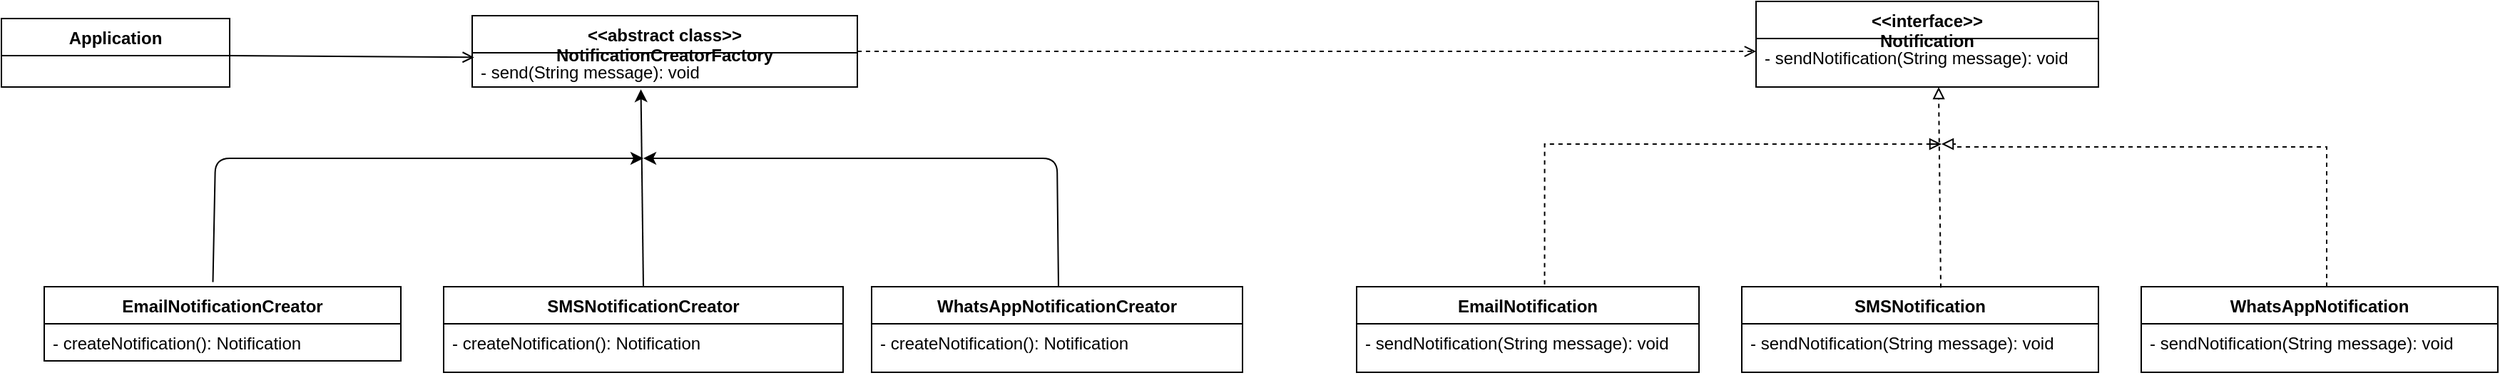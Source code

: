 <mxfile>
    <diagram id="LAPmwr7WQihjiVt8725b" name="Page-1">
        <mxGraphModel dx="1570" dy="563" grid="1" gridSize="10" guides="1" tooltips="1" connect="1" arrows="1" fold="1" page="1" pageScale="1" pageWidth="850" pageHeight="1100" math="0" shadow="0">
            <root>
                <mxCell id="0"/>
                <mxCell id="1" parent="0"/>
                <mxCell id="2" value="EmailNotification" style="swimlane;fontStyle=1;align=center;verticalAlign=top;childLayout=stackLayout;horizontal=1;startSize=26;horizontalStack=0;resizeParent=1;resizeParentMax=0;resizeLast=0;collapsible=1;marginBottom=0;whiteSpace=wrap;html=1;" vertex="1" parent="1">
                    <mxGeometry x="280" y="420" width="240" height="60" as="geometry"/>
                </mxCell>
                <mxCell id="3" value="- sendNotification(String message): void" style="text;strokeColor=none;fillColor=none;align=left;verticalAlign=top;spacingLeft=4;spacingRight=4;overflow=hidden;rotatable=0;points=[[0,0.5],[1,0.5]];portConstraint=eastwest;whiteSpace=wrap;html=1;" vertex="1" parent="2">
                    <mxGeometry y="26" width="240" height="34" as="geometry"/>
                </mxCell>
                <mxCell id="4" value="EmailNotificationCreator" style="swimlane;fontStyle=1;align=center;verticalAlign=top;childLayout=stackLayout;horizontal=1;startSize=26;horizontalStack=0;resizeParent=1;resizeParentMax=0;resizeLast=0;collapsible=1;marginBottom=0;whiteSpace=wrap;html=1;" vertex="1" parent="1">
                    <mxGeometry x="-640" y="420" width="250" height="52" as="geometry"/>
                </mxCell>
                <mxCell id="5" value="- createNotification(): Notification" style="text;strokeColor=none;fillColor=none;align=left;verticalAlign=top;spacingLeft=4;spacingRight=4;overflow=hidden;rotatable=0;points=[[0,0.5],[1,0.5]];portConstraint=eastwest;whiteSpace=wrap;html=1;" vertex="1" parent="4">
                    <mxGeometry y="26" width="250" height="26" as="geometry"/>
                </mxCell>
                <mxCell id="6" value="SMSNotification" style="swimlane;fontStyle=1;align=center;verticalAlign=top;childLayout=stackLayout;horizontal=1;startSize=26;horizontalStack=0;resizeParent=1;resizeParentMax=0;resizeLast=0;collapsible=1;marginBottom=0;whiteSpace=wrap;html=1;" vertex="1" parent="1">
                    <mxGeometry x="550" y="420" width="250" height="60" as="geometry"/>
                </mxCell>
                <mxCell id="7" value="- sendNotification(String message): void" style="text;strokeColor=none;fillColor=none;align=left;verticalAlign=top;spacingLeft=4;spacingRight=4;overflow=hidden;rotatable=0;points=[[0,0.5],[1,0.5]];portConstraint=eastwest;whiteSpace=wrap;html=1;" vertex="1" parent="6">
                    <mxGeometry y="26" width="250" height="34" as="geometry"/>
                </mxCell>
                <mxCell id="10" value="SMSNotificationCreator" style="swimlane;fontStyle=1;align=center;verticalAlign=top;childLayout=stackLayout;horizontal=1;startSize=26;horizontalStack=0;resizeParent=1;resizeParentMax=0;resizeLast=0;collapsible=1;marginBottom=0;whiteSpace=wrap;html=1;" vertex="1" parent="1">
                    <mxGeometry x="-360" y="420" width="280" height="60" as="geometry"/>
                </mxCell>
                <mxCell id="11" value="- createNotification(): Notification" style="text;strokeColor=none;fillColor=none;align=left;verticalAlign=top;spacingLeft=4;spacingRight=4;overflow=hidden;rotatable=0;points=[[0,0.5],[1,0.5]];portConstraint=eastwest;whiteSpace=wrap;html=1;" vertex="1" parent="10">
                    <mxGeometry y="26" width="280" height="34" as="geometry"/>
                </mxCell>
                <mxCell id="12" value="WhatsAppNotification" style="swimlane;fontStyle=1;align=center;verticalAlign=top;childLayout=stackLayout;horizontal=1;startSize=26;horizontalStack=0;resizeParent=1;resizeParentMax=0;resizeLast=0;collapsible=1;marginBottom=0;whiteSpace=wrap;html=1;" vertex="1" parent="1">
                    <mxGeometry x="830" y="420" width="250" height="60" as="geometry"/>
                </mxCell>
                <mxCell id="13" value="- sendNotification(String message): void" style="text;strokeColor=none;fillColor=none;align=left;verticalAlign=top;spacingLeft=4;spacingRight=4;overflow=hidden;rotatable=0;points=[[0,0.5],[1,0.5]];portConstraint=eastwest;whiteSpace=wrap;html=1;" vertex="1" parent="12">
                    <mxGeometry y="26" width="250" height="34" as="geometry"/>
                </mxCell>
                <mxCell id="14" value="WhatsAppNotificationCreator" style="swimlane;fontStyle=1;align=center;verticalAlign=top;childLayout=stackLayout;horizontal=1;startSize=26;horizontalStack=0;resizeParent=1;resizeParentMax=0;resizeLast=0;collapsible=1;marginBottom=0;whiteSpace=wrap;html=1;" vertex="1" parent="1">
                    <mxGeometry x="-60" y="420" width="260" height="60" as="geometry"/>
                </mxCell>
                <mxCell id="15" value="- createNotification(): Notification" style="text;strokeColor=none;fillColor=none;align=left;verticalAlign=top;spacingLeft=4;spacingRight=4;overflow=hidden;rotatable=0;points=[[0,0.5],[1,0.5]];portConstraint=eastwest;whiteSpace=wrap;html=1;" vertex="1" parent="14">
                    <mxGeometry y="26" width="260" height="34" as="geometry"/>
                </mxCell>
                <mxCell id="16" value="Application" style="swimlane;fontStyle=1;align=center;verticalAlign=top;childLayout=stackLayout;horizontal=1;startSize=26;horizontalStack=0;resizeParent=1;resizeParentMax=0;resizeLast=0;collapsible=1;marginBottom=0;whiteSpace=wrap;html=1;" vertex="1" parent="1">
                    <mxGeometry x="-670" y="232" width="160" height="48" as="geometry"/>
                </mxCell>
                <mxCell id="18" value="&amp;lt;&amp;lt;interface&amp;gt;&amp;gt;&lt;div&gt;Notification&lt;/div&gt;" style="swimlane;fontStyle=1;align=center;verticalAlign=top;childLayout=stackLayout;horizontal=1;startSize=26;horizontalStack=0;resizeParent=1;resizeParentMax=0;resizeLast=0;collapsible=1;marginBottom=0;whiteSpace=wrap;html=1;" vertex="1" parent="1">
                    <mxGeometry x="560" y="220" width="240" height="60" as="geometry"/>
                </mxCell>
                <mxCell id="19" value="- sendNotification(String message): void" style="text;strokeColor=none;fillColor=none;align=left;verticalAlign=top;spacingLeft=4;spacingRight=4;overflow=hidden;rotatable=0;points=[[0,0.5],[1,0.5]];portConstraint=eastwest;whiteSpace=wrap;html=1;" vertex="1" parent="18">
                    <mxGeometry y="26" width="240" height="34" as="geometry"/>
                </mxCell>
                <mxCell id="20" value="&amp;lt;&amp;lt;abstract class&amp;gt;&amp;gt;&lt;div&gt;NotificationCreatorFactory&lt;/div&gt;" style="swimlane;fontStyle=1;align=center;verticalAlign=top;childLayout=stackLayout;horizontal=1;startSize=26;horizontalStack=0;resizeParent=1;resizeParentMax=0;resizeLast=0;collapsible=1;marginBottom=0;whiteSpace=wrap;html=1;" vertex="1" parent="1">
                    <mxGeometry x="-340" y="230" width="270" height="50" as="geometry"/>
                </mxCell>
                <mxCell id="21" value="- send(String message): void" style="text;strokeColor=none;fillColor=none;align=left;verticalAlign=top;spacingLeft=4;spacingRight=4;overflow=hidden;rotatable=0;points=[[0,0.5],[1,0.5]];portConstraint=eastwest;whiteSpace=wrap;html=1;" vertex="1" parent="20">
                    <mxGeometry y="26" width="270" height="24" as="geometry"/>
                </mxCell>
                <mxCell id="23" value="" style="html=1;labelBackgroundColor=#ffffff;jettySize=auto;orthogonalLoop=1;fontSize=14;rounded=0;jumpStyle=gap;edgeStyle=orthogonalEdgeStyle;startArrow=none;endArrow=block;endFill=0;dashed=1;strokeWidth=1;exitX=0.558;exitY=0.013;exitDx=0;exitDy=0;exitPerimeter=0;" edge="1" parent="1" source="6">
                    <mxGeometry width="48" height="48" relative="1" as="geometry">
                        <mxPoint x="360" y="380" as="sourcePoint"/>
                        <mxPoint x="688" y="280" as="targetPoint"/>
                    </mxGeometry>
                </mxCell>
                <mxCell id="24" value="" style="html=1;labelBackgroundColor=#ffffff;jettySize=auto;orthogonalLoop=1;fontSize=14;rounded=0;jumpStyle=gap;edgeStyle=orthogonalEdgeStyle;startArrow=none;endArrow=block;endFill=0;dashed=1;strokeWidth=1;exitX=0.549;exitY=-0.027;exitDx=0;exitDy=0;exitPerimeter=0;" edge="1" parent="1" source="2">
                    <mxGeometry width="48" height="48" relative="1" as="geometry">
                        <mxPoint x="410" y="401" as="sourcePoint"/>
                        <mxPoint x="690" y="320" as="targetPoint"/>
                        <Array as="points">
                            <mxPoint x="412" y="320"/>
                        </Array>
                    </mxGeometry>
                </mxCell>
                <mxCell id="25" value="" style="html=1;labelBackgroundColor=#ffffff;jettySize=auto;orthogonalLoop=1;fontSize=14;rounded=0;jumpStyle=gap;edgeStyle=orthogonalEdgeStyle;startArrow=none;endArrow=block;endFill=0;dashed=1;strokeWidth=1;exitX=0.549;exitY=-0.027;exitDx=0;exitDy=0;exitPerimeter=0;" edge="1" parent="1">
                    <mxGeometry width="48" height="48" relative="1" as="geometry">
                        <mxPoint x="960" y="420" as="sourcePoint"/>
                        <mxPoint x="690" y="320" as="targetPoint"/>
                        <Array as="points">
                            <mxPoint x="960" y="322"/>
                            <mxPoint x="700" y="322"/>
                            <mxPoint x="700" y="320"/>
                        </Array>
                    </mxGeometry>
                </mxCell>
                <mxCell id="26" value="" style="endArrow=classic;html=1;entryX=0.438;entryY=1.067;entryDx=0;entryDy=0;entryPerimeter=0;exitX=0.5;exitY=0;exitDx=0;exitDy=0;" edge="1" parent="1" source="10" target="21">
                    <mxGeometry width="50" height="50" relative="1" as="geometry">
                        <mxPoint x="-230" y="420" as="sourcePoint"/>
                        <mxPoint x="-180" y="370" as="targetPoint"/>
                    </mxGeometry>
                </mxCell>
                <mxCell id="27" value="" style="endArrow=classic;html=1;exitX=0.473;exitY=-0.062;exitDx=0;exitDy=0;exitPerimeter=0;" edge="1" parent="1" source="4">
                    <mxGeometry width="50" height="50" relative="1" as="geometry">
                        <mxPoint x="-520" y="410" as="sourcePoint"/>
                        <mxPoint x="-220" y="330" as="targetPoint"/>
                        <Array as="points">
                            <mxPoint x="-520" y="330"/>
                        </Array>
                    </mxGeometry>
                </mxCell>
                <mxCell id="28" value="" style="endArrow=classic;html=1;exitX=0.5;exitY=0;exitDx=0;exitDy=0;" edge="1" parent="1">
                    <mxGeometry width="50" height="50" relative="1" as="geometry">
                        <mxPoint x="71" y="420" as="sourcePoint"/>
                        <mxPoint x="-220" y="330" as="targetPoint"/>
                        <Array as="points">
                            <mxPoint x="70" y="330"/>
                        </Array>
                    </mxGeometry>
                </mxCell>
                <mxCell id="29" value="" style="html=1;labelBackgroundColor=#ffffff;jettySize=auto;orthogonalLoop=1;fontSize=14;rounded=0;jumpStyle=gap;edgeStyle=orthogonalEdgeStyle;startArrow=none;endArrow=open;dashed=1;strokeWidth=1;exitX=1;exitY=0.5;exitDx=0;exitDy=0;entryX=0;entryY=0.265;entryDx=0;entryDy=0;entryPerimeter=0;" edge="1" parent="1" source="20" target="19">
                    <mxGeometry width="48" height="48" relative="1" as="geometry">
                        <mxPoint x="270" y="247.5" as="sourcePoint"/>
                        <mxPoint x="318" y="199.5" as="targetPoint"/>
                    </mxGeometry>
                </mxCell>
                <mxCell id="30" value="" style="html=1;labelBackgroundColor=#ffffff;jettySize=auto;orthogonalLoop=1;fontSize=14;rounded=0;jumpStyle=gap;edgeStyle=orthogonalEdgeStyle;startArrow=none;endArrow=open;strokeWidth=1;entryX=0.005;entryY=0.133;entryDx=0;entryDy=0;entryPerimeter=0;" edge="1" parent="1" target="21">
                    <mxGeometry width="48" height="48" relative="1" as="geometry">
                        <mxPoint x="-510" y="258" as="sourcePoint"/>
                        <mxPoint x="-462" y="210" as="targetPoint"/>
                    </mxGeometry>
                </mxCell>
            </root>
        </mxGraphModel>
    </diagram>
</mxfile>